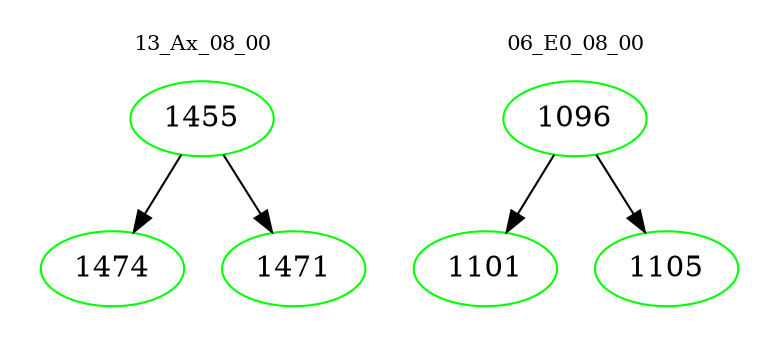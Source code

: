digraph{
subgraph cluster_0 {
color = white
label = "13_Ax_08_00";
fontsize=10;
T0_1455 [label="1455", color="green"]
T0_1455 -> T0_1474 [color="black"]
T0_1474 [label="1474", color="green"]
T0_1455 -> T0_1471 [color="black"]
T0_1471 [label="1471", color="green"]
}
subgraph cluster_1 {
color = white
label = "06_E0_08_00";
fontsize=10;
T1_1096 [label="1096", color="green"]
T1_1096 -> T1_1101 [color="black"]
T1_1101 [label="1101", color="green"]
T1_1096 -> T1_1105 [color="black"]
T1_1105 [label="1105", color="green"]
}
}
